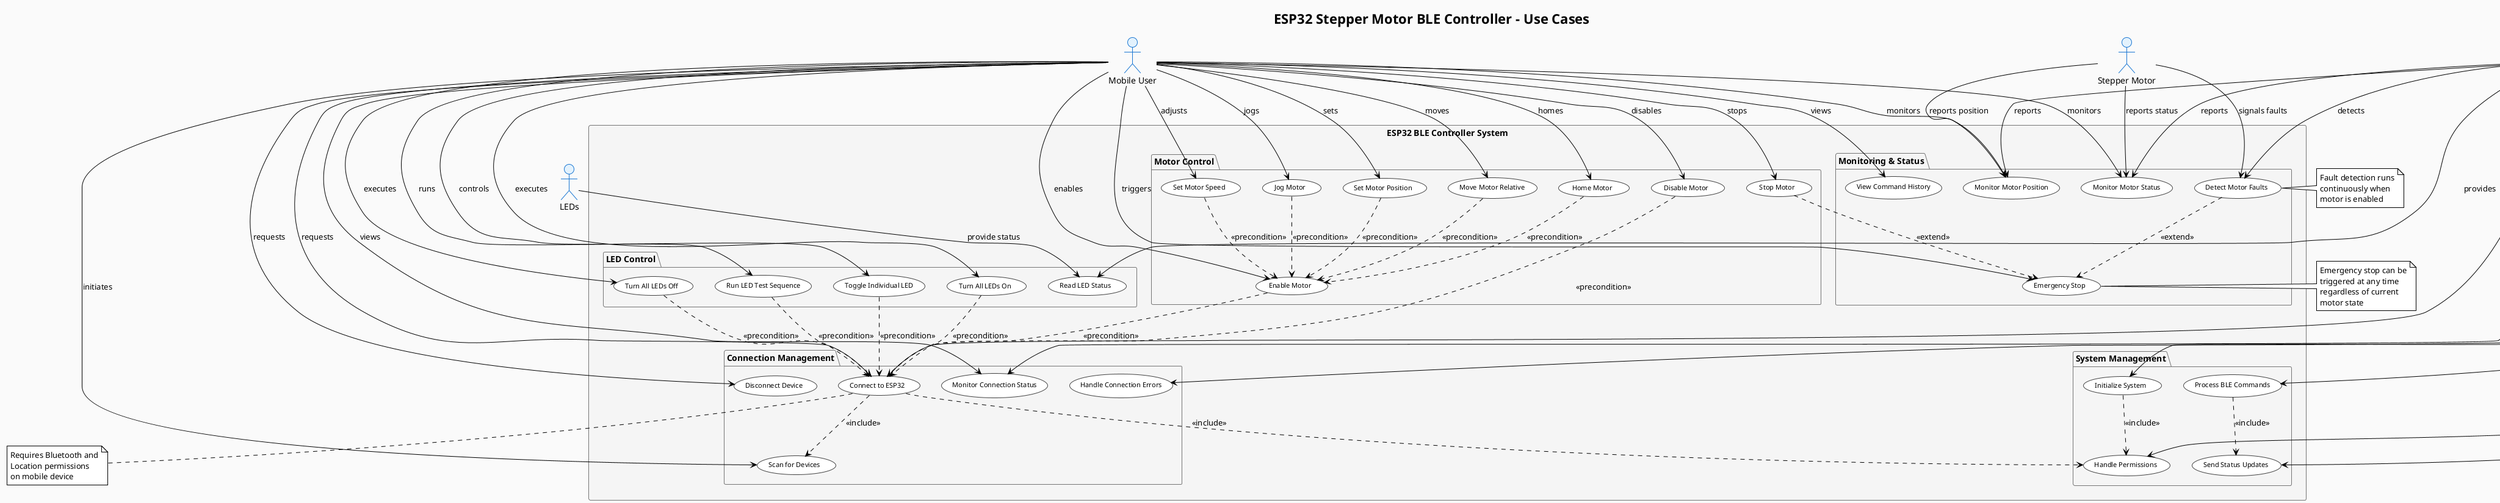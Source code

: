 @startuml ESP32_Stepper_Motor_Use_Cases

!theme plain
skinparam backgroundColor #FAFAFA
skinparam actor {
  backgroundColor #E3F2FD
  borderColor #1976D2
}
skinparam usecase {
  backgroundColor #FFFFFF
  borderColor #424242
  fontSize 11
}
skinparam package {
  backgroundColor #F5F5F5
  borderColor #757575
}

title ESP32 Stepper Motor BLE Controller - Use Cases

' Actors
actor "Mobile User" as User
actor "ESP32 Device" as ESP32
actor "Stepper Motor" as Motor
actor "LEDs" as LEDs

' System boundary
rectangle "ESP32 BLE Controller System" {
  
  package "Connection Management" {
    usecase "Scan for Devices" as UC1
    usecase "Connect to ESP32" as UC2
    usecase "Disconnect Device" as UC3
    usecase "Monitor Connection Status" as UC4
    usecase "Handle Connection Errors" as UC5
  }
  
  package "LED Control" {
    usecase "Toggle Individual LED" as UC6
    usecase "Turn All LEDs On" as UC7
    usecase "Turn All LEDs Off" as UC8
    usecase "Run LED Test Sequence" as UC9
    usecase "Read LED Status" as UC10
  }
  
  package "Motor Control" {
    usecase "Enable Motor" as UC11
    usecase "Disable Motor" as UC12
    usecase "Set Motor Position" as UC13
    usecase "Move Motor Relative" as UC14
    usecase "Home Motor" as UC15
    usecase "Stop Motor" as UC16
    usecase "Set Motor Speed" as UC17
    usecase "Jog Motor" as UC18
  }
  
  package "Monitoring & Status" {
    usecase "Monitor Motor Position" as UC19
    usecase "Monitor Motor Status" as UC20
    usecase "Detect Motor Faults" as UC21
    usecase "View Command History" as UC22
    usecase "Emergency Stop" as UC23
  }
  
  package "System Management" {
    usecase "Initialize System" as UC24
    usecase "Handle Permissions" as UC25
    usecase "Process BLE Commands" as UC26
    usecase "Send Status Updates" as UC27
  }
}

' User relationships
User --> UC1 : initiates
User --> UC2 : requests
User --> UC3 : requests
User --> UC4 : views
User --> UC6 : controls
User --> UC7 : executes
User --> UC8 : executes
User --> UC9 : runs
User --> UC11 : enables
User --> UC12 : disables
User --> UC13 : sets
User --> UC14 : moves
User --> UC15 : homes
User --> UC16 : stops
User --> UC17 : adjusts
User --> UC18 : jogs
User --> UC19 : monitors
User --> UC20 : monitors
User --> UC22 : views
User --> UC23 : triggers

' ESP32 relationships
ESP32 --> UC2 : advertises
ESP32 --> UC4 : reports
ESP32 --> UC5 : handles
ESP32 --> UC10 : provides
ESP32 --> UC19 : reports
ESP32 --> UC20 : reports
ESP32 --> UC21 : detects
ESP32 --> UC24 : performs
ESP32 --> UC25 : requests
ESP32 --> UC26 : processes
ESP32 --> UC27 : sends

' Motor relationships
Motor --> UC19 : reports position
Motor --> UC20 : reports status
Motor --> UC21 : signals faults

' LED relationships
LEDs --> UC10 : provide status

' Dependencies and includes
UC2 ..> UC1 : <<include>>
UC2 ..> UC25 : <<include>>
UC6 ..> UC2 : <<precondition>>
UC7 ..> UC2 : <<precondition>>
UC8 ..> UC2 : <<precondition>>
UC9 ..> UC2 : <<precondition>>
UC11 ..> UC2 : <<precondition>>
UC12 ..> UC2 : <<precondition>>
UC13 ..> UC11 : <<precondition>>
UC14 ..> UC11 : <<precondition>>
UC15 ..> UC11 : <<precondition>>
UC17 ..> UC11 : <<precondition>>
UC18 ..> UC11 : <<precondition>>
UC16 ..> UC23 : <<extend>>
UC21 ..> UC23 : <<extend>>

' System boundaries
UC24 ..> UC25 : <<include>>
UC26 ..> UC27 : <<include>>

note right of UC23
  Emergency stop can be
  triggered at any time
  regardless of current
  motor state
end note

note right of UC21
  Fault detection runs
  continuously when
  motor is enabled
end note

note bottom of UC2
  Requires Bluetooth and
  Location permissions
  on mobile device
end note

@enduml 